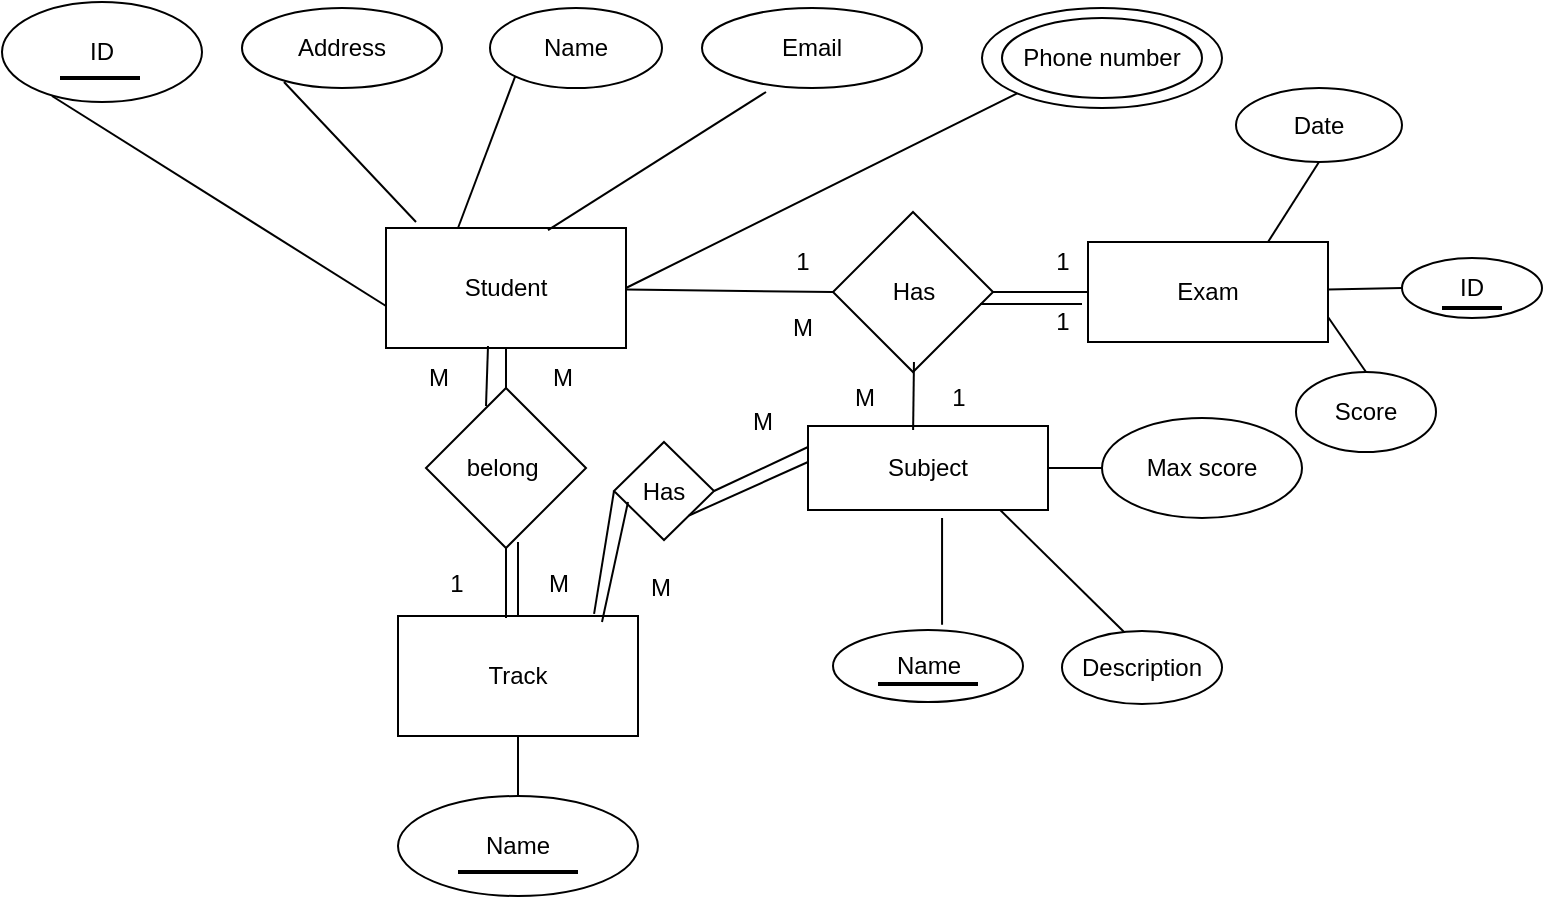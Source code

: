 <mxfile version="14.2.2" type="github">
  <diagram id="9nuSGyLWVy-_RpMzC_ME" name="Page-1">
    <mxGraphModel dx="868" dy="482" grid="1" gridSize="10" guides="1" tooltips="1" connect="1" arrows="1" fold="1" page="1" pageScale="1" pageWidth="827" pageHeight="1169" math="0" shadow="0">
      <root>
        <mxCell id="0" />
        <mxCell id="1" parent="0" />
        <mxCell id="9ZyquPPQnGf5M0UI1L6W-2" value="Name" style="ellipse;whiteSpace=wrap;html=1;" vertex="1" parent="1">
          <mxGeometry x="354" y="3" width="86" height="40" as="geometry" />
        </mxCell>
        <mxCell id="9ZyquPPQnGf5M0UI1L6W-3" value="Email" style="ellipse;whiteSpace=wrap;html=1;" vertex="1" parent="1">
          <mxGeometry x="460" y="3" width="110" height="40" as="geometry" />
        </mxCell>
        <mxCell id="9ZyquPPQnGf5M0UI1L6W-4" value="Address" style="ellipse;whiteSpace=wrap;html=1;" vertex="1" parent="1">
          <mxGeometry x="230" y="3" width="100" height="40" as="geometry" />
        </mxCell>
        <mxCell id="9ZyquPPQnGf5M0UI1L6W-5" value="" style="ellipse;whiteSpace=wrap;html=1;" vertex="1" parent="1">
          <mxGeometry x="600" y="3" width="120" height="50" as="geometry" />
        </mxCell>
        <mxCell id="9ZyquPPQnGf5M0UI1L6W-6" value="Phone number" style="ellipse;whiteSpace=wrap;html=1;" vertex="1" parent="1">
          <mxGeometry x="610" y="8" width="100" height="40" as="geometry" />
        </mxCell>
        <mxCell id="9ZyquPPQnGf5M0UI1L6W-7" value="" style="endArrow=none;html=1;entryX=0;entryY=1;entryDx=0;entryDy=0;exitX=1;exitY=0.5;exitDx=0;exitDy=0;" edge="1" parent="1" source="9ZyquPPQnGf5M0UI1L6W-1" target="9ZyquPPQnGf5M0UI1L6W-5">
          <mxGeometry width="50" height="50" relative="1" as="geometry">
            <mxPoint x="390" y="153" as="sourcePoint" />
            <mxPoint x="440" y="103" as="targetPoint" />
          </mxGeometry>
        </mxCell>
        <mxCell id="9ZyquPPQnGf5M0UI1L6W-9" value="" style="endArrow=none;html=1;exitX=0.125;exitY=-0.05;exitDx=0;exitDy=0;exitPerimeter=0;entryX=0.73;entryY=0.925;entryDx=0;entryDy=0;entryPerimeter=0;" edge="1" parent="1" source="9ZyquPPQnGf5M0UI1L6W-1">
          <mxGeometry width="50" height="50" relative="1" as="geometry">
            <mxPoint x="228" y="103" as="sourcePoint" />
            <mxPoint x="251" y="40" as="targetPoint" />
          </mxGeometry>
        </mxCell>
        <mxCell id="9ZyquPPQnGf5M0UI1L6W-1" value="Student" style="rounded=0;whiteSpace=wrap;html=1;" vertex="1" parent="1">
          <mxGeometry x="302" y="113" width="120" height="60" as="geometry" />
        </mxCell>
        <mxCell id="9ZyquPPQnGf5M0UI1L6W-13" value="" style="endArrow=none;html=1;entryX=0.291;entryY=1.05;entryDx=0;entryDy=0;entryPerimeter=0;exitX=0.675;exitY=0.017;exitDx=0;exitDy=0;exitPerimeter=0;" edge="1" parent="1" source="9ZyquPPQnGf5M0UI1L6W-1" target="9ZyquPPQnGf5M0UI1L6W-3">
          <mxGeometry width="50" height="50" relative="1" as="geometry">
            <mxPoint x="390" y="153" as="sourcePoint" />
            <mxPoint x="440" y="103" as="targetPoint" />
          </mxGeometry>
        </mxCell>
        <mxCell id="9ZyquPPQnGf5M0UI1L6W-14" value="" style="endArrow=none;html=1;entryX=0;entryY=1;entryDx=0;entryDy=0;" edge="1" parent="1" target="9ZyquPPQnGf5M0UI1L6W-2">
          <mxGeometry width="50" height="50" relative="1" as="geometry">
            <mxPoint x="338" y="113" as="sourcePoint" />
            <mxPoint x="345" y="43" as="targetPoint" />
          </mxGeometry>
        </mxCell>
        <mxCell id="9ZyquPPQnGf5M0UI1L6W-15" value="Track" style="rounded=0;whiteSpace=wrap;html=1;" vertex="1" parent="1">
          <mxGeometry x="308" y="307" width="120" height="60" as="geometry" />
        </mxCell>
        <mxCell id="9ZyquPPQnGf5M0UI1L6W-17" value="Name" style="ellipse;whiteSpace=wrap;html=1;" vertex="1" parent="1">
          <mxGeometry x="308" y="397" width="120" height="50" as="geometry" />
        </mxCell>
        <mxCell id="9ZyquPPQnGf5M0UI1L6W-18" value="" style="endArrow=none;html=1;exitX=0.5;exitY=0;exitDx=0;exitDy=0;entryX=0.5;entryY=1;entryDx=0;entryDy=0;" edge="1" parent="1" source="9ZyquPPQnGf5M0UI1L6W-17" target="9ZyquPPQnGf5M0UI1L6W-15">
          <mxGeometry width="50" height="50" relative="1" as="geometry">
            <mxPoint x="338" y="305" as="sourcePoint" />
            <mxPoint x="388" y="255" as="targetPoint" />
          </mxGeometry>
        </mxCell>
        <mxCell id="9ZyquPPQnGf5M0UI1L6W-19" value="belong&amp;nbsp;" style="rhombus;whiteSpace=wrap;html=1;" vertex="1" parent="1">
          <mxGeometry x="322" y="193" width="80" height="80" as="geometry" />
        </mxCell>
        <mxCell id="9ZyquPPQnGf5M0UI1L6W-20" value="" style="endArrow=none;html=1;entryX=0.5;entryY=0;entryDx=0;entryDy=0;exitX=0.5;exitY=1;exitDx=0;exitDy=0;" edge="1" parent="1" source="9ZyquPPQnGf5M0UI1L6W-1" target="9ZyquPPQnGf5M0UI1L6W-19">
          <mxGeometry width="50" height="50" relative="1" as="geometry">
            <mxPoint x="338" y="280" as="sourcePoint" />
            <mxPoint x="388" y="230" as="targetPoint" />
          </mxGeometry>
        </mxCell>
        <mxCell id="9ZyquPPQnGf5M0UI1L6W-21" value="" style="endArrow=none;html=1;entryX=0.5;entryY=1;entryDx=0;entryDy=0;exitX=0.45;exitY=0.017;exitDx=0;exitDy=0;exitPerimeter=0;" edge="1" parent="1" source="9ZyquPPQnGf5M0UI1L6W-15" target="9ZyquPPQnGf5M0UI1L6W-19">
          <mxGeometry width="50" height="50" relative="1" as="geometry">
            <mxPoint x="368" y="300" as="sourcePoint" />
            <mxPoint x="388" y="230" as="targetPoint" />
          </mxGeometry>
        </mxCell>
        <mxCell id="9ZyquPPQnGf5M0UI1L6W-22" value="M" style="text;html=1;align=center;verticalAlign=middle;resizable=0;points=[];autosize=1;" vertex="1" parent="1">
          <mxGeometry x="373" y="281" width="30" height="20" as="geometry" />
        </mxCell>
        <mxCell id="9ZyquPPQnGf5M0UI1L6W-23" value="M" style="text;html=1;align=center;verticalAlign=middle;resizable=0;points=[];autosize=1;" vertex="1" parent="1">
          <mxGeometry x="375" y="178" width="30" height="20" as="geometry" />
        </mxCell>
        <mxCell id="9ZyquPPQnGf5M0UI1L6W-24" value="" style="endArrow=none;html=1;entryX=0.5;entryY=0;entryDx=0;entryDy=0;exitX=0.5;exitY=1;exitDx=0;exitDy=0;" edge="1" parent="1" source="9ZyquPPQnGf5M0UI1L6W-1" target="9ZyquPPQnGf5M0UI1L6W-19">
          <mxGeometry width="50" height="50" relative="1" as="geometry">
            <mxPoint x="338" y="280" as="sourcePoint" />
            <mxPoint x="388" y="230" as="targetPoint" />
          </mxGeometry>
        </mxCell>
        <mxCell id="9ZyquPPQnGf5M0UI1L6W-26" value="ID" style="ellipse;whiteSpace=wrap;html=1;" vertex="1" parent="1">
          <mxGeometry x="110" width="100" height="50" as="geometry" />
        </mxCell>
        <mxCell id="9ZyquPPQnGf5M0UI1L6W-27" value="" style="endArrow=none;html=1;exitX=0.77;exitY=0.94;exitDx=0;exitDy=0;exitPerimeter=0;entryX=0;entryY=0.65;entryDx=0;entryDy=0;entryPerimeter=0;" edge="1" parent="1" target="9ZyquPPQnGf5M0UI1L6W-1">
          <mxGeometry width="50" height="50" relative="1" as="geometry">
            <mxPoint x="135" y="47" as="sourcePoint" />
            <mxPoint x="388" y="230" as="targetPoint" />
          </mxGeometry>
        </mxCell>
        <mxCell id="9ZyquPPQnGf5M0UI1L6W-34" value="" style="line;strokeWidth=2;html=1;" vertex="1" parent="1">
          <mxGeometry x="139" y="33" width="40" height="10" as="geometry" />
        </mxCell>
        <mxCell id="9ZyquPPQnGf5M0UI1L6W-35" value="" style="line;strokeWidth=2;html=1;" vertex="1" parent="1">
          <mxGeometry x="338" y="430" width="60" height="10" as="geometry" />
        </mxCell>
        <mxCell id="9ZyquPPQnGf5M0UI1L6W-39" value="Name" style="ellipse;whiteSpace=wrap;html=1;" vertex="1" parent="1">
          <mxGeometry x="525.5" y="314" width="95" height="36" as="geometry" />
        </mxCell>
        <mxCell id="9ZyquPPQnGf5M0UI1L6W-40" value="" style="endArrow=none;html=1;entryX=0.574;entryY=0.038;entryDx=0;entryDy=0;entryPerimeter=0;exitX=0.617;exitY=0.983;exitDx=0;exitDy=0;exitPerimeter=0;" edge="1" parent="1">
          <mxGeometry width="50" height="50" relative="1" as="geometry">
            <mxPoint x="580.02" y="257.98" as="sourcePoint" />
            <mxPoint x="580.03" y="311.368" as="targetPoint" />
          </mxGeometry>
        </mxCell>
        <mxCell id="9ZyquPPQnGf5M0UI1L6W-41" value="" style="line;strokeWidth=2;html=1;" vertex="1" parent="1">
          <mxGeometry x="548" y="336" width="50" height="10" as="geometry" />
        </mxCell>
        <mxCell id="9ZyquPPQnGf5M0UI1L6W-43" value="Description" style="ellipse;whiteSpace=wrap;html=1;" vertex="1" parent="1">
          <mxGeometry x="640" y="314.5" width="80" height="36.5" as="geometry" />
        </mxCell>
        <mxCell id="9ZyquPPQnGf5M0UI1L6W-44" value="" style="endArrow=none;html=1;exitX=0.388;exitY=0.014;exitDx=0;exitDy=0;exitPerimeter=0;entryX=1;entryY=0.75;entryDx=0;entryDy=0;" edge="1" parent="1" source="9ZyquPPQnGf5M0UI1L6W-43">
          <mxGeometry width="50" height="50" relative="1" as="geometry">
            <mxPoint x="390" y="290" as="sourcePoint" />
            <mxPoint x="603" y="248" as="targetPoint" />
          </mxGeometry>
        </mxCell>
        <mxCell id="9ZyquPPQnGf5M0UI1L6W-45" value="Max score" style="ellipse;whiteSpace=wrap;html=1;" vertex="1" parent="1">
          <mxGeometry x="660" y="208" width="100" height="50" as="geometry" />
        </mxCell>
        <mxCell id="9ZyquPPQnGf5M0UI1L6W-46" value="" style="endArrow=none;html=1;entryX=0;entryY=0.5;entryDx=0;entryDy=0;exitX=1;exitY=0.5;exitDx=0;exitDy=0;" edge="1" parent="1" target="9ZyquPPQnGf5M0UI1L6W-45">
          <mxGeometry width="50" height="50" relative="1" as="geometry">
            <mxPoint x="603" y="233" as="sourcePoint" />
            <mxPoint x="440" y="240" as="targetPoint" />
          </mxGeometry>
        </mxCell>
        <mxCell id="9ZyquPPQnGf5M0UI1L6W-49" value="Subject" style="rounded=0;whiteSpace=wrap;html=1;" vertex="1" parent="1">
          <mxGeometry x="513" y="212" width="120" height="42" as="geometry" />
        </mxCell>
        <mxCell id="9ZyquPPQnGf5M0UI1L6W-51" value="Exam" style="rounded=0;whiteSpace=wrap;html=1;" vertex="1" parent="1">
          <mxGeometry x="653" y="120" width="120" height="50" as="geometry" />
        </mxCell>
        <mxCell id="9ZyquPPQnGf5M0UI1L6W-52" value="Has" style="rhombus;whiteSpace=wrap;html=1;" vertex="1" parent="1">
          <mxGeometry x="525.5" y="105" width="80" height="80" as="geometry" />
        </mxCell>
        <mxCell id="9ZyquPPQnGf5M0UI1L6W-53" value="" style="endArrow=none;html=1;entryX=0;entryY=0.5;entryDx=0;entryDy=0;" edge="1" parent="1" source="9ZyquPPQnGf5M0UI1L6W-1" target="9ZyquPPQnGf5M0UI1L6W-52">
          <mxGeometry width="50" height="50" relative="1" as="geometry">
            <mxPoint x="390" y="280" as="sourcePoint" />
            <mxPoint x="440" y="230" as="targetPoint" />
          </mxGeometry>
        </mxCell>
        <mxCell id="9ZyquPPQnGf5M0UI1L6W-54" value="" style="endArrow=none;html=1;entryX=0;entryY=0.5;entryDx=0;entryDy=0;exitX=1;exitY=0.5;exitDx=0;exitDy=0;" edge="1" parent="1" source="9ZyquPPQnGf5M0UI1L6W-52" target="9ZyquPPQnGf5M0UI1L6W-51">
          <mxGeometry width="50" height="50" relative="1" as="geometry">
            <mxPoint x="390" y="280" as="sourcePoint" />
            <mxPoint x="440" y="230" as="targetPoint" />
          </mxGeometry>
        </mxCell>
        <mxCell id="9ZyquPPQnGf5M0UI1L6W-55" value="" style="endArrow=none;html=1;exitX=0.438;exitY=0.19;exitDx=0;exitDy=0;exitPerimeter=0;entryX=0.506;entryY=0.938;entryDx=0;entryDy=0;entryPerimeter=0;" edge="1" parent="1" target="9ZyquPPQnGf5M0UI1L6W-52">
          <mxGeometry width="50" height="50" relative="1" as="geometry">
            <mxPoint x="565.56" y="213.98" as="sourcePoint" />
            <mxPoint x="566" y="190" as="targetPoint" />
          </mxGeometry>
        </mxCell>
        <mxCell id="9ZyquPPQnGf5M0UI1L6W-56" value="Date" style="ellipse;whiteSpace=wrap;html=1;" vertex="1" parent="1">
          <mxGeometry x="727" y="43" width="83" height="37" as="geometry" />
        </mxCell>
        <mxCell id="9ZyquPPQnGf5M0UI1L6W-57" value="" style="endArrow=none;html=1;entryX=0.5;entryY=1;entryDx=0;entryDy=0;exitX=0.75;exitY=0;exitDx=0;exitDy=0;" edge="1" parent="1" source="9ZyquPPQnGf5M0UI1L6W-51" target="9ZyquPPQnGf5M0UI1L6W-56">
          <mxGeometry width="50" height="50" relative="1" as="geometry">
            <mxPoint x="390" y="280" as="sourcePoint" />
            <mxPoint x="440" y="230" as="targetPoint" />
          </mxGeometry>
        </mxCell>
        <mxCell id="9ZyquPPQnGf5M0UI1L6W-58" value="Score" style="ellipse;whiteSpace=wrap;html=1;" vertex="1" parent="1">
          <mxGeometry x="757" y="185" width="70" height="40" as="geometry" />
        </mxCell>
        <mxCell id="9ZyquPPQnGf5M0UI1L6W-59" value="" style="endArrow=none;html=1;entryX=0.5;entryY=0;entryDx=0;entryDy=0;exitX=1;exitY=0.75;exitDx=0;exitDy=0;" edge="1" parent="1" source="9ZyquPPQnGf5M0UI1L6W-51" target="9ZyquPPQnGf5M0UI1L6W-58">
          <mxGeometry width="50" height="50" relative="1" as="geometry">
            <mxPoint x="390" y="280" as="sourcePoint" />
            <mxPoint x="440" y="230" as="targetPoint" />
          </mxGeometry>
        </mxCell>
        <mxCell id="9ZyquPPQnGf5M0UI1L6W-61" value="ID" style="ellipse;whiteSpace=wrap;html=1;" vertex="1" parent="1">
          <mxGeometry x="810" y="128" width="70" height="30" as="geometry" />
        </mxCell>
        <mxCell id="9ZyquPPQnGf5M0UI1L6W-67" value="" style="line;strokeWidth=2;html=1;" vertex="1" parent="1">
          <mxGeometry x="830" y="148" width="30" height="10" as="geometry" />
        </mxCell>
        <mxCell id="9ZyquPPQnGf5M0UI1L6W-69" value="" style="endArrow=none;html=1;entryX=0;entryY=0.5;entryDx=0;entryDy=0;" edge="1" parent="1" source="9ZyquPPQnGf5M0UI1L6W-51" target="9ZyquPPQnGf5M0UI1L6W-61">
          <mxGeometry width="50" height="50" relative="1" as="geometry">
            <mxPoint x="420" y="280" as="sourcePoint" />
            <mxPoint x="470" y="230" as="targetPoint" />
          </mxGeometry>
        </mxCell>
        <mxCell id="9ZyquPPQnGf5M0UI1L6W-70" value="1" style="text;html=1;align=center;verticalAlign=middle;resizable=0;points=[];autosize=1;" vertex="1" parent="1">
          <mxGeometry x="630" y="120" width="20" height="20" as="geometry" />
        </mxCell>
        <mxCell id="9ZyquPPQnGf5M0UI1L6W-71" value="1" style="text;html=1;align=center;verticalAlign=middle;resizable=0;points=[];autosize=1;" vertex="1" parent="1">
          <mxGeometry x="500" y="120" width="20" height="20" as="geometry" />
        </mxCell>
        <mxCell id="9ZyquPPQnGf5M0UI1L6W-72" value="1" style="text;html=1;align=center;verticalAlign=middle;resizable=0;points=[];autosize=1;" vertex="1" parent="1">
          <mxGeometry x="630" y="150" width="20" height="20" as="geometry" />
        </mxCell>
        <mxCell id="9ZyquPPQnGf5M0UI1L6W-73" value="1" style="text;html=1;align=center;verticalAlign=middle;resizable=0;points=[];autosize=1;" vertex="1" parent="1">
          <mxGeometry x="578" y="188" width="20" height="20" as="geometry" />
        </mxCell>
        <mxCell id="9ZyquPPQnGf5M0UI1L6W-74" value="M" style="text;html=1;align=center;verticalAlign=middle;resizable=0;points=[];autosize=1;" vertex="1" parent="1">
          <mxGeometry x="525.5" y="188" width="30" height="20" as="geometry" />
        </mxCell>
        <mxCell id="9ZyquPPQnGf5M0UI1L6W-75" value="M" style="text;html=1;align=center;verticalAlign=middle;resizable=0;points=[];autosize=1;" vertex="1" parent="1">
          <mxGeometry x="495" y="153" width="30" height="20" as="geometry" />
        </mxCell>
        <mxCell id="9ZyquPPQnGf5M0UI1L6W-77" value="M" style="text;html=1;align=center;verticalAlign=middle;resizable=0;points=[];autosize=1;" vertex="1" parent="1">
          <mxGeometry x="313" y="178" width="30" height="20" as="geometry" />
        </mxCell>
        <mxCell id="9ZyquPPQnGf5M0UI1L6W-78" value="1" style="text;html=1;align=center;verticalAlign=middle;resizable=0;points=[];autosize=1;" vertex="1" parent="1">
          <mxGeometry x="327" y="281" width="20" height="20" as="geometry" />
        </mxCell>
        <mxCell id="9ZyquPPQnGf5M0UI1L6W-80" value="" style="endArrow=none;html=1;exitX=0.375;exitY=0.113;exitDx=0;exitDy=0;exitPerimeter=0;entryX=0.425;entryY=0.983;entryDx=0;entryDy=0;entryPerimeter=0;" edge="1" parent="1" source="9ZyquPPQnGf5M0UI1L6W-19" target="9ZyquPPQnGf5M0UI1L6W-1">
          <mxGeometry width="50" height="50" relative="1" as="geometry">
            <mxPoint x="368" y="260" as="sourcePoint" />
            <mxPoint x="418" y="210" as="targetPoint" />
          </mxGeometry>
        </mxCell>
        <mxCell id="9ZyquPPQnGf5M0UI1L6W-81" value="" style="endArrow=none;html=1;exitX=0.5;exitY=0;exitDx=0;exitDy=0;" edge="1" parent="1" source="9ZyquPPQnGf5M0UI1L6W-15">
          <mxGeometry width="50" height="50" relative="1" as="geometry">
            <mxPoint x="368" y="260" as="sourcePoint" />
            <mxPoint x="368" y="270" as="targetPoint" />
          </mxGeometry>
        </mxCell>
        <mxCell id="9ZyquPPQnGf5M0UI1L6W-84" value="" style="endArrow=none;html=1;" edge="1" parent="1">
          <mxGeometry width="50" height="50" relative="1" as="geometry">
            <mxPoint x="599" y="151" as="sourcePoint" />
            <mxPoint x="650" y="151" as="targetPoint" />
          </mxGeometry>
        </mxCell>
        <mxCell id="9ZyquPPQnGf5M0UI1L6W-86" value="Has" style="rhombus;whiteSpace=wrap;html=1;" vertex="1" parent="1">
          <mxGeometry x="416" y="220" width="50" height="49" as="geometry" />
        </mxCell>
        <mxCell id="9ZyquPPQnGf5M0UI1L6W-87" value="" style="endArrow=none;html=1;entryX=0;entryY=0.5;entryDx=0;entryDy=0;exitX=0.817;exitY=-0.017;exitDx=0;exitDy=0;exitPerimeter=0;" edge="1" parent="1" source="9ZyquPPQnGf5M0UI1L6W-15" target="9ZyquPPQnGf5M0UI1L6W-86">
          <mxGeometry width="50" height="50" relative="1" as="geometry">
            <mxPoint x="410" y="300" as="sourcePoint" />
            <mxPoint x="470" y="210" as="targetPoint" />
          </mxGeometry>
        </mxCell>
        <mxCell id="9ZyquPPQnGf5M0UI1L6W-88" value="" style="endArrow=none;html=1;entryX=0;entryY=0.25;entryDx=0;entryDy=0;exitX=1;exitY=0.5;exitDx=0;exitDy=0;" edge="1" parent="1" source="9ZyquPPQnGf5M0UI1L6W-86" target="9ZyquPPQnGf5M0UI1L6W-49">
          <mxGeometry width="50" height="50" relative="1" as="geometry">
            <mxPoint x="420" y="260" as="sourcePoint" />
            <mxPoint x="470" y="210" as="targetPoint" />
          </mxGeometry>
        </mxCell>
        <mxCell id="9ZyquPPQnGf5M0UI1L6W-90" value="M" style="text;html=1;align=center;verticalAlign=middle;resizable=0;points=[];autosize=1;" vertex="1" parent="1">
          <mxGeometry x="424" y="283" width="30" height="20" as="geometry" />
        </mxCell>
        <mxCell id="9ZyquPPQnGf5M0UI1L6W-91" value="M" style="text;html=1;align=center;verticalAlign=middle;resizable=0;points=[];autosize=1;" vertex="1" parent="1">
          <mxGeometry x="475" y="200" width="30" height="20" as="geometry" />
        </mxCell>
        <mxCell id="9ZyquPPQnGf5M0UI1L6W-92" value="" style="endArrow=none;html=1;exitX=0.85;exitY=0.05;exitDx=0;exitDy=0;exitPerimeter=0;entryX=0.14;entryY=0.612;entryDx=0;entryDy=0;entryPerimeter=0;" edge="1" parent="1" source="9ZyquPPQnGf5M0UI1L6W-15" target="9ZyquPPQnGf5M0UI1L6W-86">
          <mxGeometry width="50" height="50" relative="1" as="geometry">
            <mxPoint x="420" y="260" as="sourcePoint" />
            <mxPoint x="440" y="250" as="targetPoint" />
          </mxGeometry>
        </mxCell>
        <mxCell id="9ZyquPPQnGf5M0UI1L6W-95" value="" style="endArrow=none;html=1;exitX=1;exitY=1;exitDx=0;exitDy=0;" edge="1" parent="1" source="9ZyquPPQnGf5M0UI1L6W-86">
          <mxGeometry width="50" height="50" relative="1" as="geometry">
            <mxPoint x="420" y="260" as="sourcePoint" />
            <mxPoint x="513" y="230" as="targetPoint" />
          </mxGeometry>
        </mxCell>
      </root>
    </mxGraphModel>
  </diagram>
</mxfile>
